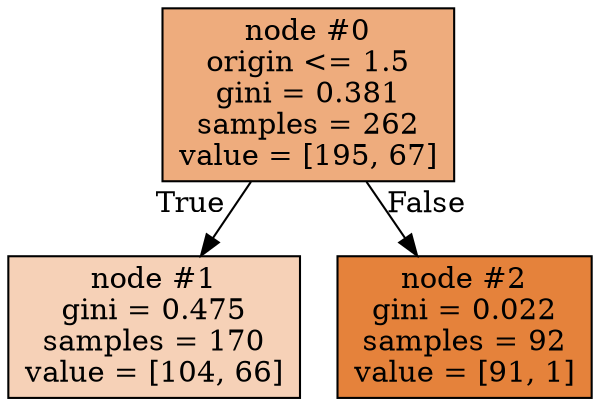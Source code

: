 digraph Tree {
node [shape=box, style="filled", color="black"] ;
graph [ranksep=equally, splines=polyline] ;
0 [label="node #0\norigin <= 1.5\ngini = 0.381\nsamples = 262\nvalue = [195, 67]", fillcolor="#eeac7d"] ;
1 [label="node #1\ngini = 0.475\nsamples = 170\nvalue = [104, 66]", fillcolor="#f6d1b7"] ;
0 -> 1 [labeldistance=2.5, labelangle=45, headlabel="True"] ;
2 [label="node #2\ngini = 0.022\nsamples = 92\nvalue = [91, 1]", fillcolor="#e5823b"] ;
0 -> 2 [labeldistance=2.5, labelangle=-45, headlabel="False"] ;
{rank=same ; 0} ;
{rank=same ; 1; 2} ;
}